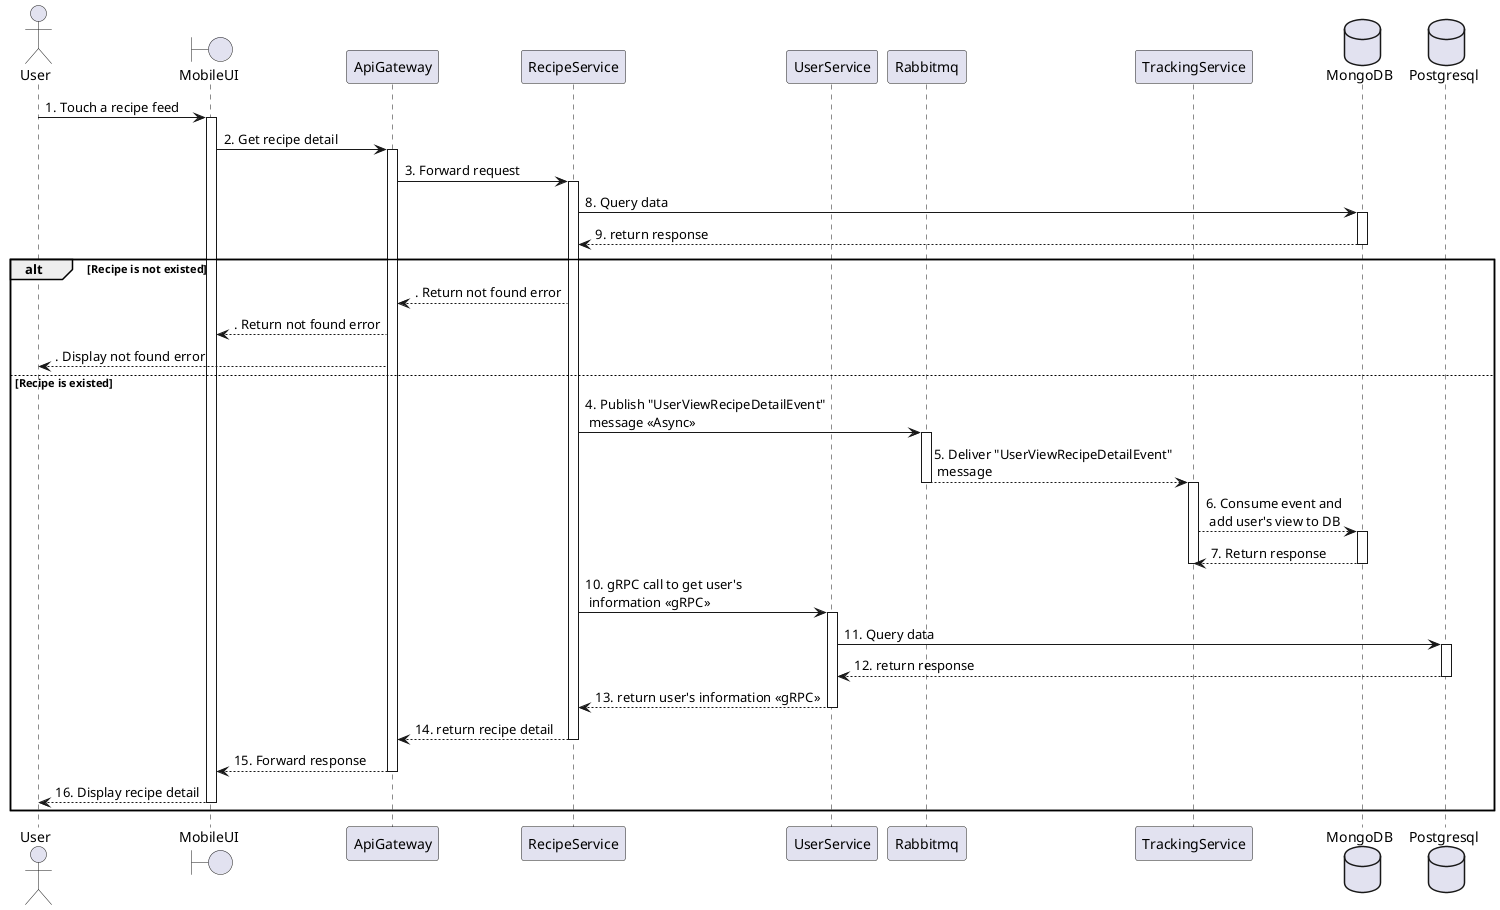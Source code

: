 @startuml GetRecipeDetail
actor User
boundary MobileUI
participant ApiGateway
participant RecipeService
participant UserService
participant Rabbitmq
participant TrackingService
database MongoDB
database Postgresql


User -> MobileUI: 1. Touch a recipe feed
activate MobileUI

MobileUI -> ApiGateway: 2. Get recipe detail
activate ApiGateway

ApiGateway -> RecipeService: 3. Forward request
activate RecipeService



RecipeService -> MongoDB: 8. Query data
activate MongoDB
RecipeService <-- MongoDB: 9. return response
deactivate MongoDB

alt Recipe is not existed
    ApiGateway <-- RecipeService: . Return not found error
    MobileUI <-- ApiGateway: . Return not found error
    User <-- ApiGateway: . Display not found error
else Recipe is existed

    RecipeService -> Rabbitmq: 4. Publish "UserViewRecipeDetailEvent" \n message <<Async>>
    activate Rabbitmq
    Rabbitmq --> TrackingService: 5. Deliver "UserViewRecipeDetailEvent"\n message
    deactivate Rabbitmq
    activate TrackingService
    TrackingService --> MongoDB: 6. Consume event and \n add user's view to DB
    activate MongoDB
    MongoDB --> TrackingService: 7. Return response
    deactivate MongoDB
    deactivate TrackingService

    RecipeService -> UserService: 10. gRPC call to get user's \n information <<gRPC>>
    activate UserService
    UserService -> Postgresql: 11. Query data
    activate Postgresql
    UserService <-- Postgresql: 12. return response
    deactivate Postgresql
    RecipeService <-- UserService: 13. return user's information <<gRPC>>
    deactivate UserService

    ApiGateway <-- RecipeService: 14. return recipe detail
    deactivate RecipeService
    MobileUI <-- ApiGateway: 15. Forward response
    deactivate ApiGateway
    User <-- MobileUI: 16. Display recipe detail
    deactivate MobileUI
end alt


@enduml
